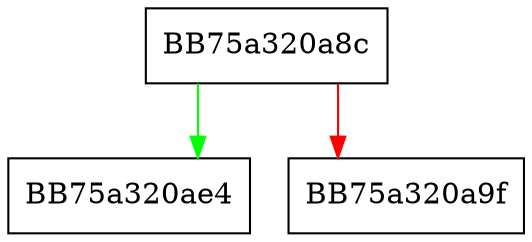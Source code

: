 digraph extend_stack {
  node [shape="box"];
  graph [splines=ortho];
  BB75a320a8c -> BB75a320ae4 [color="green"];
  BB75a320a8c -> BB75a320a9f [color="red"];
}